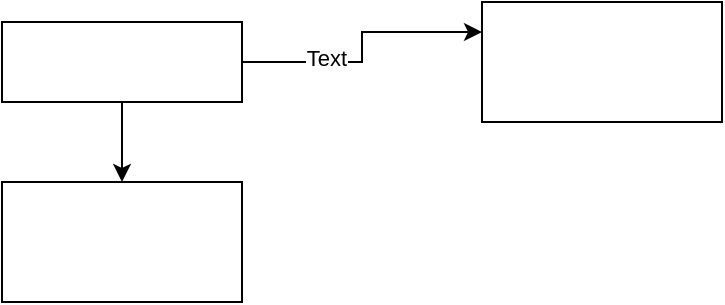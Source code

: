 <mxfile version="14.7.4" type="github" pages="2"><diagram id="O3OwZ07bv1SxYTd-oP4Y" name="Page-1"><mxGraphModel dx="946" dy="515" grid="1" gridSize="10" guides="1" tooltips="1" connect="1" arrows="1" fold="1" page="1" pageScale="1" pageWidth="827" pageHeight="1169" math="0" shadow="0"><root><mxCell id="0"/><mxCell id="1" parent="0"/><mxCell id="jNBqqFkdRQ0egLxvlTwg-3" value="" style="edgeStyle=orthogonalEdgeStyle;rounded=0;orthogonalLoop=1;jettySize=auto;html=1;" parent="1" source="jNBqqFkdRQ0egLxvlTwg-1" target="jNBqqFkdRQ0egLxvlTwg-2" edge="1"><mxGeometry relative="1" as="geometry"/></mxCell><mxCell id="jNBqqFkdRQ0egLxvlTwg-5" style="edgeStyle=orthogonalEdgeStyle;rounded=0;orthogonalLoop=1;jettySize=auto;html=1;exitX=1;exitY=0.5;exitDx=0;exitDy=0;entryX=0;entryY=0.25;entryDx=0;entryDy=0;" parent="1" source="jNBqqFkdRQ0egLxvlTwg-1" target="jNBqqFkdRQ0egLxvlTwg-4" edge="1"><mxGeometry relative="1" as="geometry"/></mxCell><mxCell id="jNBqqFkdRQ0egLxvlTwg-6" value="Text" style="edgeLabel;html=1;align=center;verticalAlign=middle;resizable=0;points=[];" parent="jNBqqFkdRQ0egLxvlTwg-5" vertex="1" connectable="0"><mxGeometry x="-0.378" y="2" relative="1" as="geometry"><mxPoint as="offset"/></mxGeometry></mxCell><mxCell id="jNBqqFkdRQ0egLxvlTwg-1" value="" style="rounded=0;whiteSpace=wrap;html=1;" parent="1" vertex="1"><mxGeometry x="210" y="220" width="120" height="40" as="geometry"/></mxCell><mxCell id="jNBqqFkdRQ0egLxvlTwg-2" value="" style="rounded=0;whiteSpace=wrap;html=1;" parent="1" vertex="1"><mxGeometry x="210" y="300" width="120" height="60" as="geometry"/></mxCell><mxCell id="jNBqqFkdRQ0egLxvlTwg-4" value="" style="rounded=0;whiteSpace=wrap;html=1;" parent="1" vertex="1"><mxGeometry x="450" y="210" width="120" height="60" as="geometry"/></mxCell></root></mxGraphModel></diagram><diagram id="oUUDqT5lTdy2jBc6ME2D" name="第 2 页"><mxGraphModel dx="946" dy="515" grid="1" gridSize="10" guides="1" tooltips="1" connect="1" arrows="1" fold="1" page="1" pageScale="1" pageWidth="827" pageHeight="1169" math="0" shadow="0"><root><mxCell id="pa8hLXdpe21cvR_sEsw7-0"/><mxCell id="pa8hLXdpe21cvR_sEsw7-1" parent="pa8hLXdpe21cvR_sEsw7-0"/></root></mxGraphModel></diagram></mxfile>